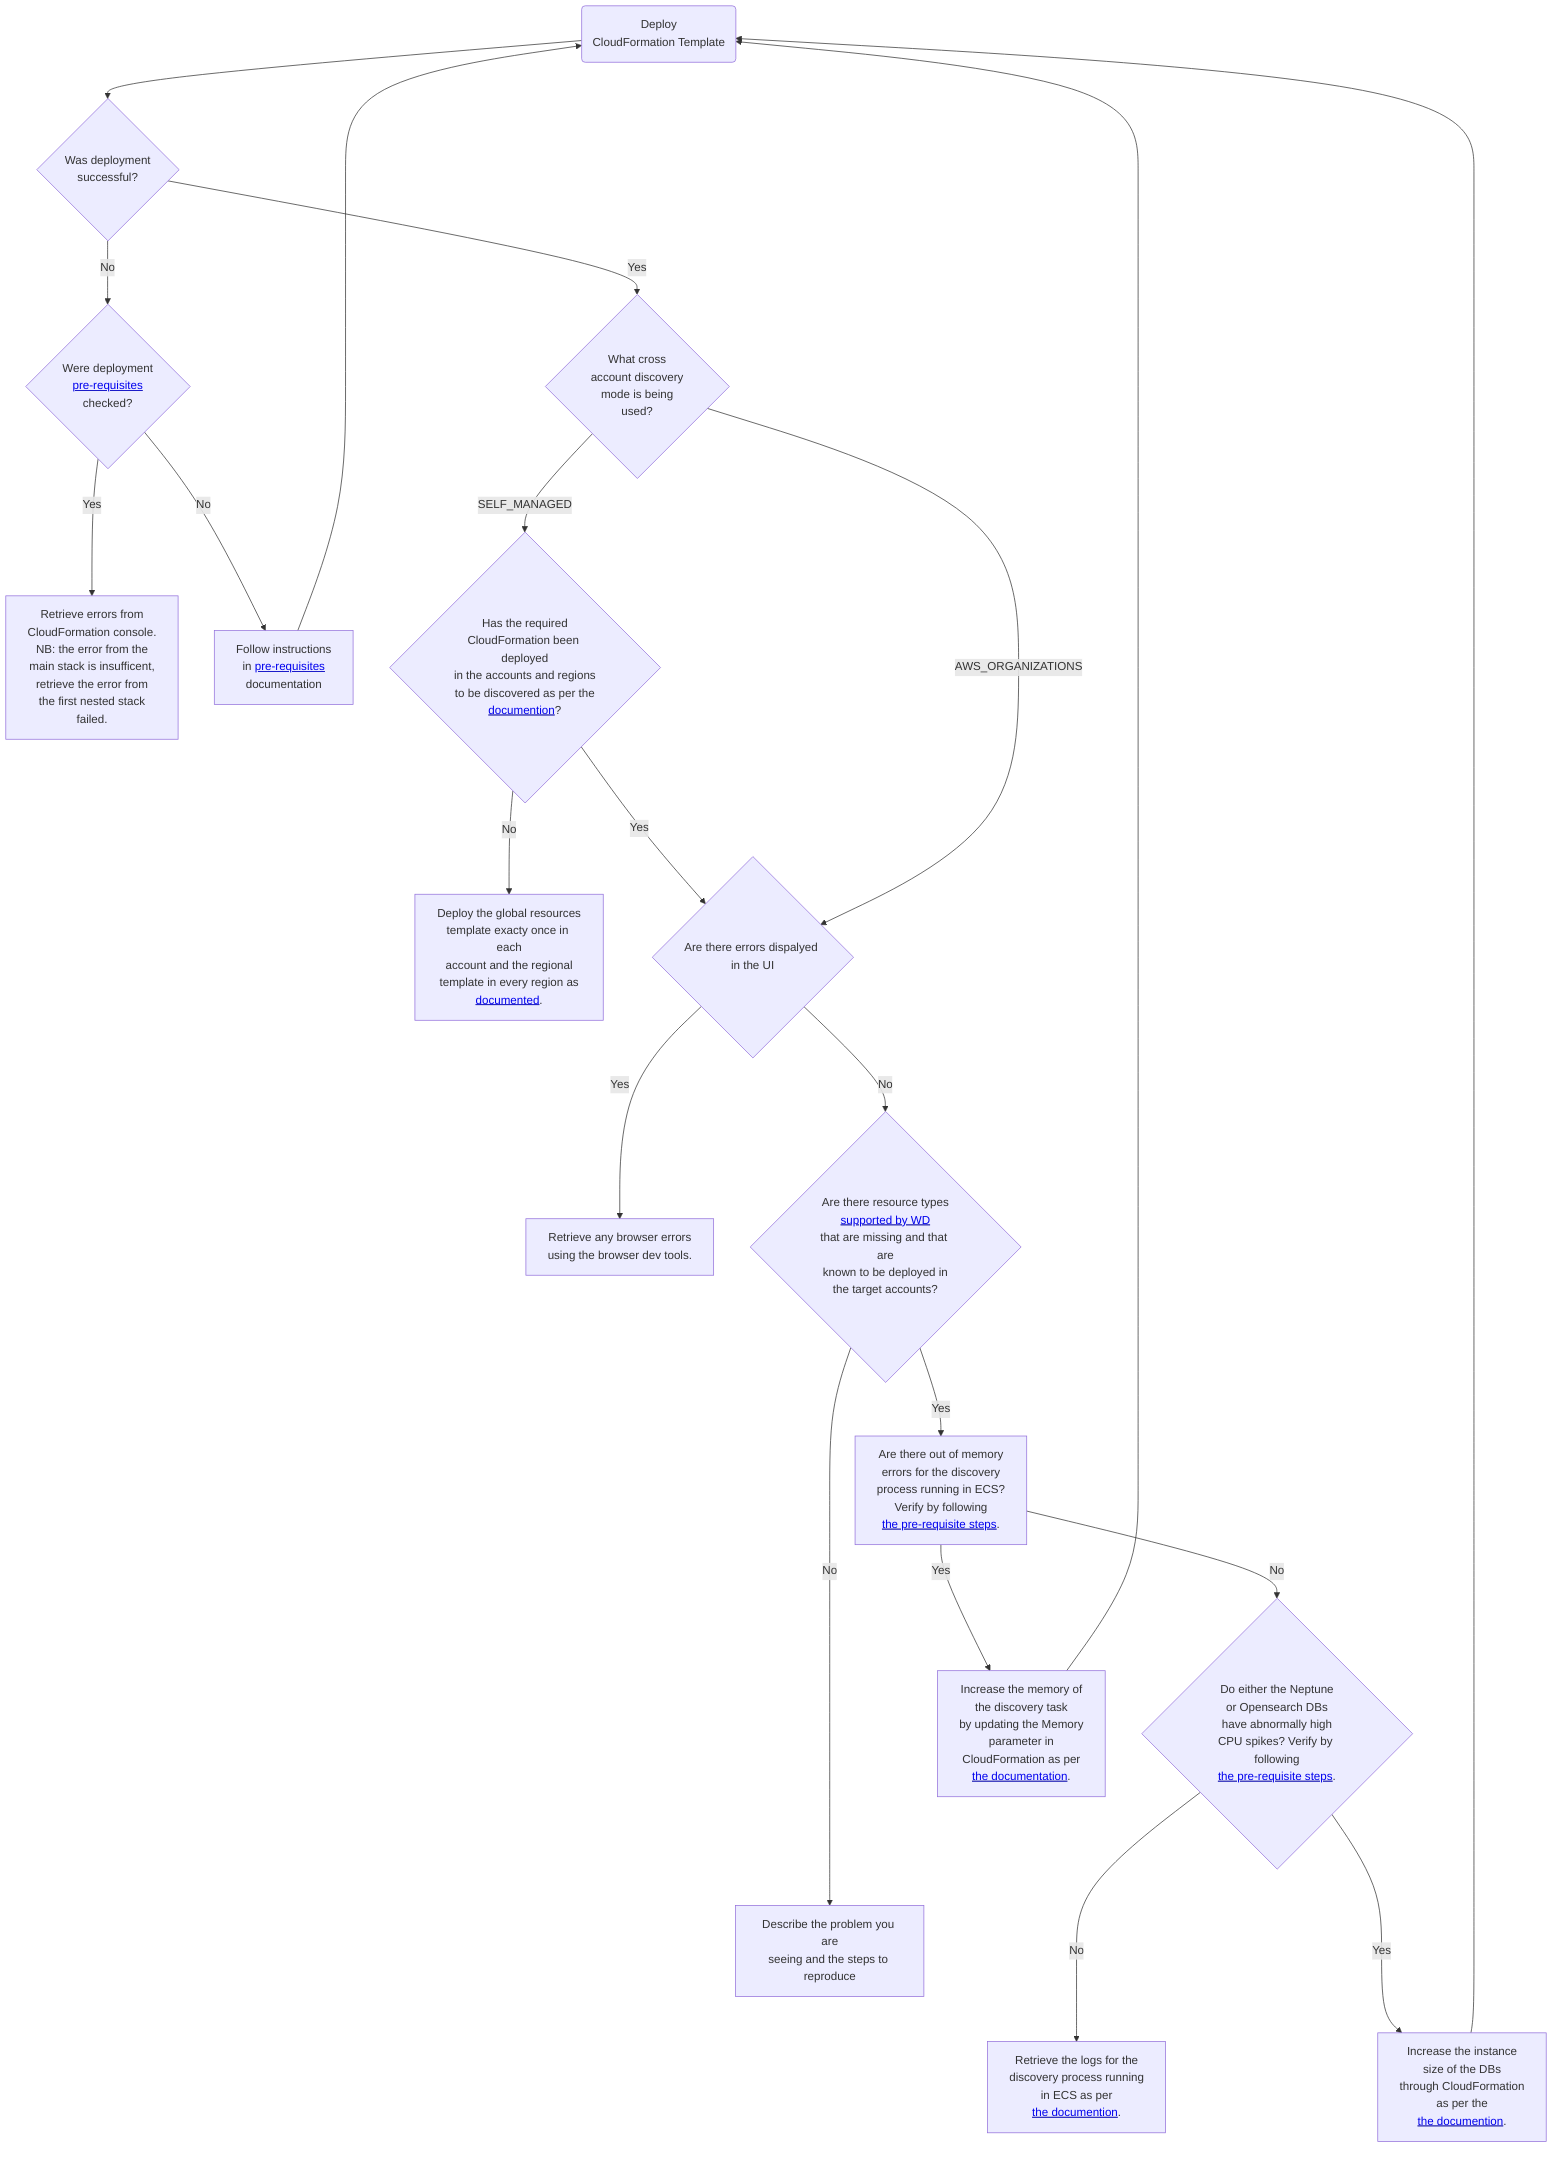 flowchart TD
    A(Deploy
    CloudFormation Template)
A --> B{Was deployment
successful?}
B -->|Yes| C{What cross
account discovery
mode is being
used?}
B -->|No| D{Were deployment
<u><a href='https://docs.aws.amazon.com/solutions/latest/workload-discovery-on-aws/deployment-process-overview.html'>pre-requisites</a></u>
checked?}
D -->|Yes| E[Retrieve errors from
CloudFormation console.
NB: the error from the
main stack is insufficent,
retrieve the error from
the first nested stack
failed.]
D -->|No| F[Follow instructions
in <u><a href='https://docs.aws.amazon.com/solutions/latest/workload-discovery-on-aws/deployment-process-overview.html'>pre-requisites</a></u>
documentation]
F --> A
C -->|SELF_MANAGED| G{Has the required
CloudFormation been deployed
in the accounts and regions
to be discovered as per the
<u><a href='https://docs.aws.amazon.com/solutions/latest/workload-discovery-on-aws/deployment-process-overview.html'>documention</a></u>?}
G --> |No| I[Deploy the global resources
template exacty once in each
account and the regional
template in every region as
<u><a href='https://docs.aws.amazon.com/solutions/latest/workload-discovery-on-aws/import-a-region.html'>documented</a></u>.]
G --> |Yes| UiErrors{Are there errors dispalyed in the UI}
UiErrors --> |Yes| GetUiLogs[Retrieve any browser errors
using the browser dev tools.]
C -->|AWS_ORGANIZATIONS| UiErrors
UiErrors --> |No| MissingResources{Are there resource types
<u><a href='https://docs.aws.amazon.com/solutions/latest/workload-discovery-on-aws/supported-resources-1.html'>supported by WD</a></u>
that are missing and that are
known to be deployed in
the target accounts?}
OutOfMemory --> |No| DbCpuStats{Do either the Neptune
or Opensearch DBs
have abnormally high
CPU spikes? Verify by following
<u><a href='https://aws-solutions.github.io/workload-discovery-on-aws/workload-discovery-on-aws/2.0/scaling-the-discovery-process.html#_prerequisites'>the pre-requisite steps</a></u>.}
DbCpuStats ---> |No| GetEcsLogs[Retrieve the logs for the
discovery process running
in ECS as per
<u><a href='https://docs.aws.amazon.com/solutions/latest/workload-discovery-on-aws/deployment-process-overview.html'>the documention</a></u>.]
DbCpuStats ---> |Yes| ScaleDbs[Increase the instance
size of the DBs
through CloudFormation
as per the
<u><a href='https://aws-solutions.github.io/workload-discovery-on-aws/workload-discovery-on-aws/2.0/scaling-the-discovery-process.html#_increasing_the_database_instance_sizes'>the documention</a></u>.]
ScaleDbs --> A
OutOfMemory --> |Yes| L[Increase the memory of
the discovery task
by updating the Memory
parameter in
CloudFormation as per
<u><a href='https://docs.aws.amazon.com/solutions/latest/workload-discovery-on-aws/launch-the-stack.html'>the documentation</a></u>.]
L --> A
MissingResources ----> |No| UiProblem[Describe the problem you are
seeing and the steps to reproduce]
MissingResources --> |Yes| OutOfMemory[Are there out of memory
errors for the discovery
process running in ECS?
Verify by following
<u><a href='https://aws-solutions.github.io/workload-discovery-on-aws/workload-discovery-on-aws/2.0/scaling-the-discovery-process.html#_prerequisites_2'>the pre-requisite steps</a></u>.]